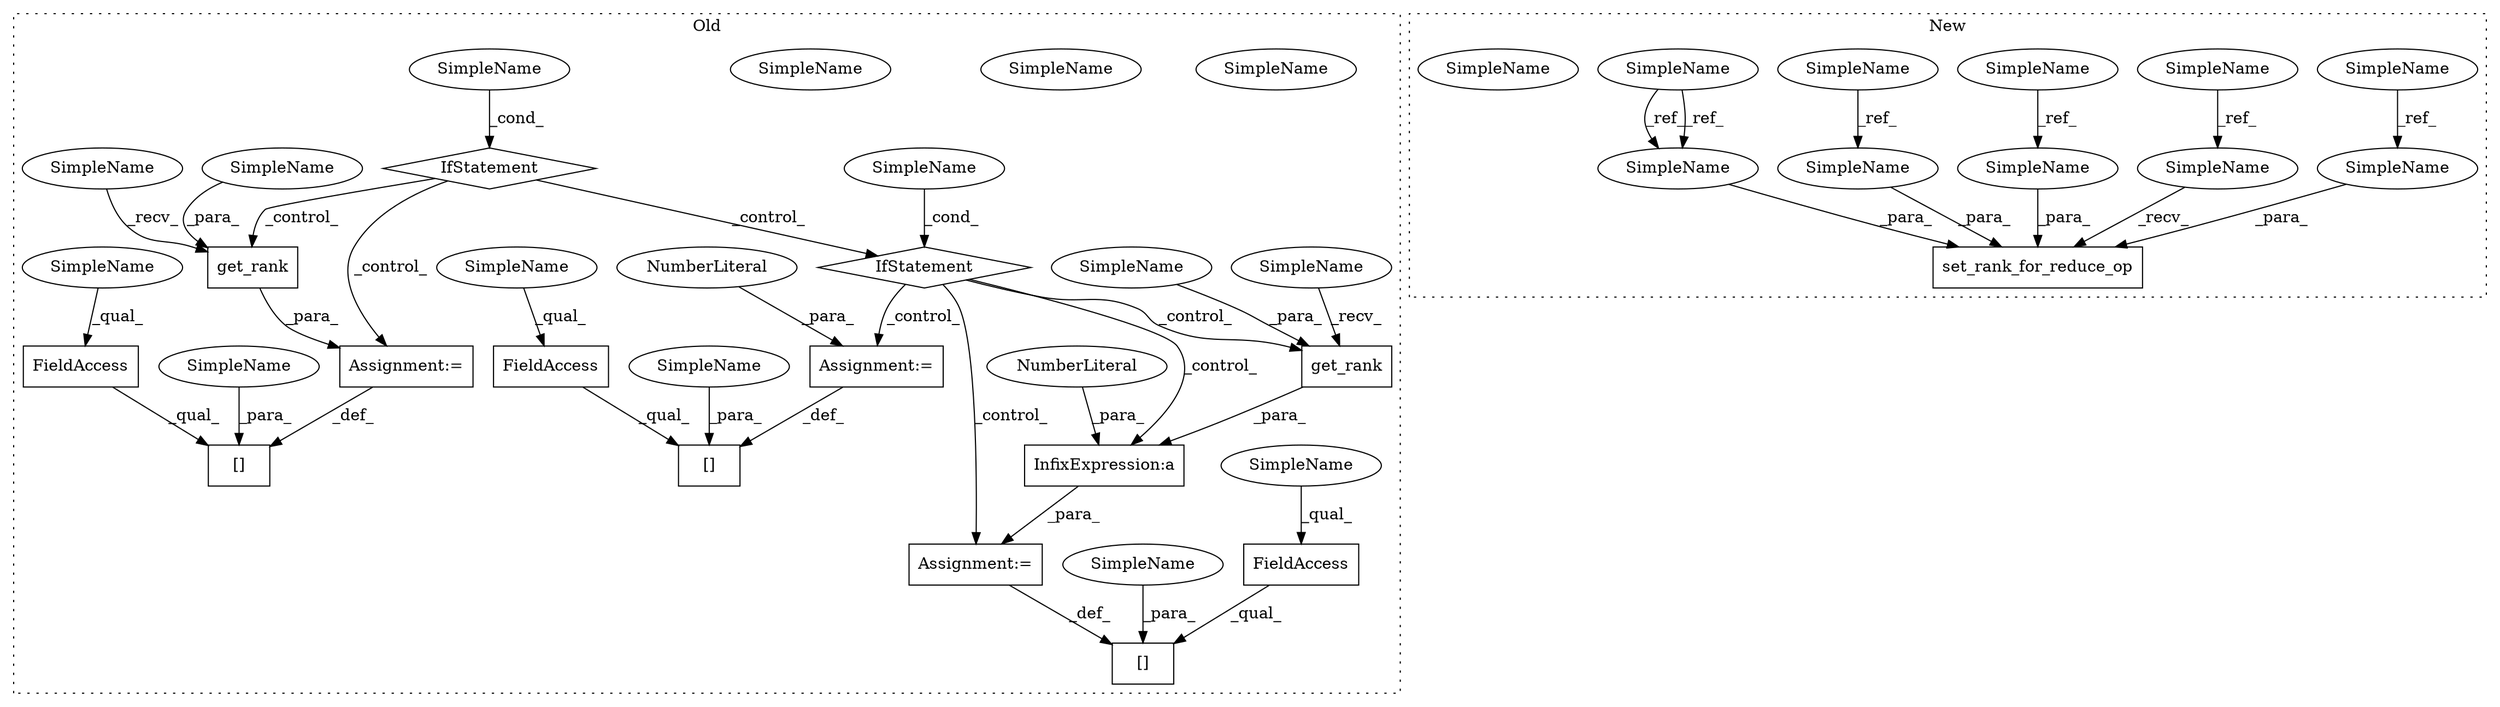 digraph G {
subgraph cluster0 {
1 [label="get_rank" a="32" s="135165,135184" l="9,1" shape="box"];
3 [label="InfixExpression:a" a="27" s="135185" l="3" shape="box"];
4 [label="[]" a="2" s="135131,135157" l="15,1" shape="box"];
6 [label="[]" a="2" s="135080,135106" l="15,1" shape="box"];
7 [label="NumberLiteral" a="34" s="135188" l="1" shape="ellipse"];
8 [label="[]" a="2" s="134985,135011" l="15,1" shape="box"];
10 [label="FieldAccess" a="22" s="134985" l="14" shape="box"];
11 [label="get_rank" a="32" s="135018,135037" l="9,1" shape="box"];
12 [label="FieldAccess" a="22" s="135131" l="14" shape="box"];
13 [label="FieldAccess" a="22" s="135080" l="14" shape="box"];
17 [label="IfStatement" a="25" s="134963,134975" l="4,2" shape="diamond"];
18 [label="SimpleName" a="42" s="135060" l="10" shape="ellipse"];
19 [label="IfStatement" a="25" s="135056,135070" l="4,2" shape="diamond"];
20 [label="SimpleName" a="42" s="134967" l="8" shape="ellipse"];
21 [label="Assignment:=" a="7" s="135158" l="1" shape="box"];
22 [label="Assignment:=" a="7" s="135107" l="1" shape="box"];
23 [label="NumberLiteral" a="34" s="135108" l="1" shape="ellipse"];
24 [label="Assignment:=" a="7" s="135012" l="1" shape="box"];
27 [label="SimpleName" a="42" s="135060" l="10" shape="ellipse"];
30 [label="SimpleName" a="42" s="135080" l="4" shape="ellipse"];
31 [label="SimpleName" a="42" s="135013" l="4" shape="ellipse"];
32 [label="SimpleName" a="42" s="135131" l="4" shape="ellipse"];
33 [label="SimpleName" a="42" s="134985" l="4" shape="ellipse"];
34 [label="SimpleName" a="42" s="135160" l="4" shape="ellipse"];
35 [label="SimpleName" a="42" s="135060" l="10" shape="ellipse"];
37 [label="SimpleName" a="42" s="135027" l="10" shape="ellipse"];
38 [label="SimpleName" a="42" s="135174" l="10" shape="ellipse"];
39 [label="SimpleName" a="42" s="135000" l="11" shape="ellipse"];
40 [label="SimpleName" a="42" s="135146" l="11" shape="ellipse"];
41 [label="SimpleName" a="42" s="135095" l="11" shape="ellipse"];
43 [label="SimpleName" a="42" s="134967" l="8" shape="ellipse"];
label = "Old";
style="dotted";
}
subgraph cluster1 {
2 [label="set_rank_for_reduce_op" a="32" s="135104,135169" l="23,1" shape="box"];
5 [label="SimpleName" a="42" s="134618" l="11" shape="ellipse"];
9 [label="SimpleName" a="42" s="134579" l="4" shape="ellipse"];
14 [label="SimpleName" a="42" s="134601" l="10" shape="ellipse"];
15 [label="SimpleName" a="42" s="134647" l="8" shape="ellipse"];
16 [label="SimpleName" a="42" s="134684" l="10" shape="ellipse"];
25 [label="SimpleName" a="42" s="135138" l="11" shape="ellipse"];
26 [label="SimpleName" a="42" s="135127" l="10" shape="ellipse"];
28 [label="SimpleName" a="42" s="135099" l="4" shape="ellipse"];
29 [label="SimpleName" a="42" s="135159" l="10" shape="ellipse"];
36 [label="SimpleName" a="42" s="135150" l="8" shape="ellipse"];
42 [label="SimpleName" a="42" s="135159" l="10" shape="ellipse"];
label = "New";
style="dotted";
}
1 -> 3 [label="_para_"];
3 -> 21 [label="_para_"];
5 -> 25 [label="_ref_"];
7 -> 3 [label="_para_"];
9 -> 28 [label="_ref_"];
10 -> 8 [label="_qual_"];
11 -> 24 [label="_para_"];
12 -> 4 [label="_qual_"];
13 -> 6 [label="_qual_"];
14 -> 26 [label="_ref_"];
15 -> 36 [label="_ref_"];
16 -> 42 [label="_ref_"];
16 -> 42 [label="_ref_"];
17 -> 19 [label="_control_"];
17 -> 24 [label="_control_"];
17 -> 11 [label="_control_"];
19 -> 3 [label="_control_"];
19 -> 21 [label="_control_"];
19 -> 22 [label="_control_"];
19 -> 1 [label="_control_"];
21 -> 4 [label="_def_"];
22 -> 6 [label="_def_"];
23 -> 22 [label="_para_"];
24 -> 8 [label="_def_"];
25 -> 2 [label="_para_"];
26 -> 2 [label="_para_"];
28 -> 2 [label="_recv_"];
30 -> 13 [label="_qual_"];
31 -> 11 [label="_recv_"];
32 -> 12 [label="_qual_"];
33 -> 10 [label="_qual_"];
34 -> 1 [label="_recv_"];
35 -> 19 [label="_cond_"];
36 -> 2 [label="_para_"];
37 -> 11 [label="_para_"];
38 -> 1 [label="_para_"];
39 -> 8 [label="_para_"];
40 -> 4 [label="_para_"];
41 -> 6 [label="_para_"];
42 -> 2 [label="_para_"];
43 -> 17 [label="_cond_"];
}